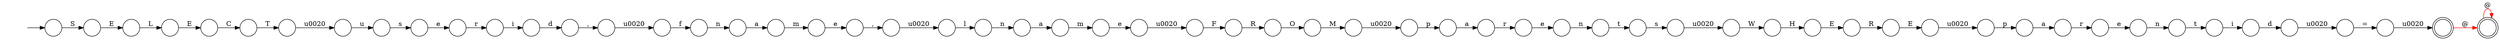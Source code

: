 digraph Automaton {
  rankdir = LR;
  0 [shape=circle,label=""];
  0 -> 8 [label="R"]
  1 [shape=circle,label=""];
  1 -> 16 [label="E"]
  2 [shape=circle,label=""];
  2 -> 32 [label="E"]
  3 [shape=circle,label=""];
  initial [shape=plaintext,label=""];
  initial -> 3
  3 -> 2 [label="S"]
  4 [shape=circle,label=""];
  4 -> 29 [label="l"]
  5 [shape=circle,label=""];
  5 -> 26 [label=","]
  6 [shape=circle,label=""];
  6 -> 54 [label="f"]
  7 [shape=circle,label=""];
  7 -> 13 [label="t"]
  8 [shape=circle,label=""];
  8 -> 38 [label="O"]
  9 [shape=circle,label=""];
  9 -> 44 [label="r"]
  10 [shape=circle,label=""];
  10 -> 15 [label="s"]
  11 [shape=circle,label=""];
  11 -> 41 [label="a"]
  12 [shape=circle,label=""];
  12 -> 25 [label="e"]
  13 [shape=circle,label=""];
  13 -> 57 [label="i"]
  14 [shape=circle,label=""];
  14 -> 47 [label="e"]
  15 [shape=circle,label=""];
  15 -> 19 [label="\u0020"]
  16 [shape=circle,label=""];
  16 -> 21 [label="R"]
  17 [shape=circle,label=""];
  17 -> 55 [label="C"]
  18 [shape=circle,label=""];
  18 -> 1 [label="H"]
  19 [shape=circle,label=""];
  19 -> 18 [label="W"]
  20 [shape=circle,label=""];
  20 -> 52 [label="e"]
  21 [shape=circle,label=""];
  21 -> 46 [label="E"]
  22 [shape=circle,label=""];
  22 -> 40 [label="\u0020"]
  23 [shape=circle,label=""];
  23 -> 58 [label="\u0020"]
  24 [shape=circle,label=""];
  24 -> 56 [label="e"]
  25 [shape=circle,label=""];
  25 -> 28 [label="r"]
  26 [shape=circle,label=""];
  26 -> 6 [label="\u0020"]
  27 [shape=circle,label=""];
  27 -> 5 [label="d"]
  28 [shape=circle,label=""];
  28 -> 27 [label="i"]
  29 [shape=circle,label=""];
  29 -> 34 [label="n"]
  30 [shape=circle,label=""];
  30 -> 20 [label="m"]
  31 [shape=circle,label=""];
  31 -> 43 [label="\u0020"]
  32 [shape=circle,label=""];
  32 -> 49 [label="L"]
  33 [shape=doublecircle,label=""];
  33 -> 33 [label="@",color=red]
  34 [shape=circle,label=""];
  34 -> 45 [label="a"]
  35 [shape=circle,label=""];
  35 -> 7 [label="n"]
  36 [shape=circle,label=""];
  36 -> 4 [label="\u0020"]
  37 [shape=circle,label=""];
  37 -> 9 [label="a"]
  38 [shape=circle,label=""];
  38 -> 23 [label="M"]
  39 [shape=circle,label=""];
  39 -> 51 [label="\u0020"]
  40 [shape=doublecircle,label=""];
  40 -> 33 [label="@",color=red]
  41 [shape=circle,label=""];
  41 -> 14 [label="r"]
  42 [shape=circle,label=""];
  42 -> 10 [label="t"]
  43 [shape=circle,label=""];
  43 -> 59 [label="u"]
  44 [shape=circle,label=""];
  44 -> 35 [label="e"]
  45 [shape=circle,label=""];
  45 -> 24 [label="m"]
  46 [shape=circle,label=""];
  46 -> 48 [label="\u0020"]
  47 [shape=circle,label=""];
  47 -> 42 [label="n"]
  48 [shape=circle,label=""];
  48 -> 37 [label="p"]
  49 [shape=circle,label=""];
  49 -> 17 [label="E"]
  50 [shape=circle,label=""];
  50 -> 0 [label="F"]
  51 [shape=circle,label=""];
  51 -> 22 [label="="]
  52 [shape=circle,label=""];
  52 -> 36 [label=","]
  53 [shape=circle,label=""];
  53 -> 30 [label="a"]
  54 [shape=circle,label=""];
  54 -> 53 [label="n"]
  55 [shape=circle,label=""];
  55 -> 31 [label="T"]
  56 [shape=circle,label=""];
  56 -> 50 [label="\u0020"]
  57 [shape=circle,label=""];
  57 -> 39 [label="d"]
  58 [shape=circle,label=""];
  58 -> 11 [label="p"]
  59 [shape=circle,label=""];
  59 -> 12 [label="s"]
}
